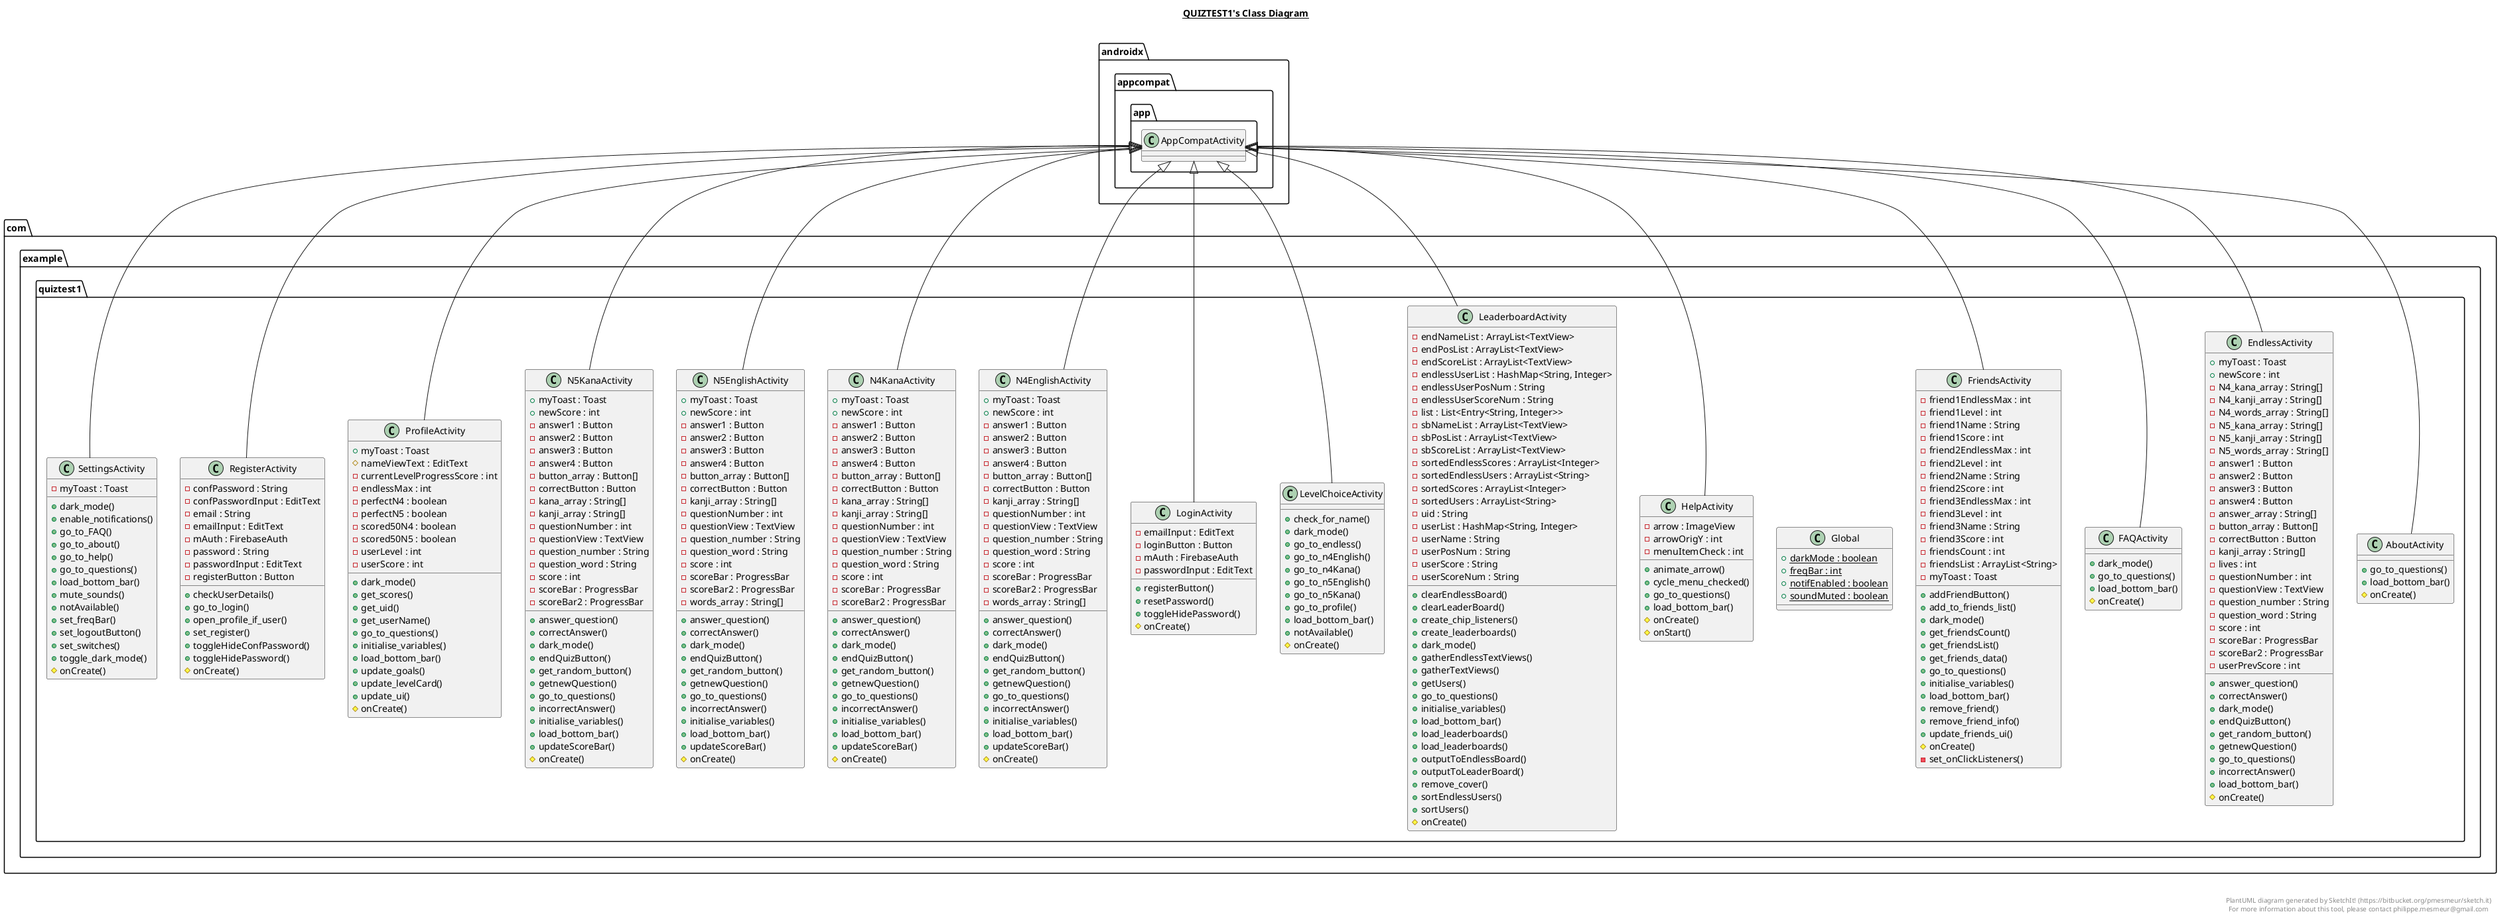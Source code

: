 @startuml

title __QUIZTEST1's Class Diagram__\n

  namespace com.example.quiztest1 {
    class com.example.quiztest1.AboutActivity {
        + go_to_questions()
        + load_bottom_bar()
        # onCreate()
    }
  }
  

  namespace com.example.quiztest1 {
    class com.example.quiztest1.EndlessActivity {
        + myToast : Toast
        + newScore : int
        - N4_kana_array : String[]
        - N4_kanji_array : String[]
        - N4_words_array : String[]
        - N5_kana_array : String[]
        - N5_kanji_array : String[]
        - N5_words_array : String[]
        - answer1 : Button
        - answer2 : Button
        - answer3 : Button
        - answer4 : Button
        - answer_array : String[]
        - button_array : Button[]
        - correctButton : Button
        - kanji_array : String[]
        - lives : int
        - questionNumber : int
        - questionView : TextView
        - question_number : String
        - question_word : String
        - score : int
        - scoreBar : ProgressBar
        - scoreBar2 : ProgressBar
        - userPrevScore : int
        + answer_question()
        + correctAnswer()
        + dark_mode()
        + endQuizButton()
        + get_random_button()
        + getnewQuestion()
        + go_to_questions()
        + incorrectAnswer()
        + load_bottom_bar()
        # onCreate()
    }
  }
  

  namespace com.example.quiztest1 {
    class com.example.quiztest1.FAQActivity {
        + dark_mode()
        + go_to_questions()
        + load_bottom_bar()
        # onCreate()
    }
  }
  

  namespace com.example.quiztest1 {
    class com.example.quiztest1.FriendsActivity {
        - friend1EndlessMax : int
        - friend1Level : int
        - friend1Name : String
        - friend1Score : int
        - friend2EndlessMax : int
        - friend2Level : int
        - friend2Name : String
        - friend2Score : int
        - friend3EndlessMax : int
        - friend3Level : int
        - friend3Name : String
        - friend3Score : int
        - friendsCount : int
        - friendsList : ArrayList<String>
        - myToast : Toast
        + addFriendButton()
        + add_to_friends_list()
        + dark_mode()
        + get_friendsCount()
        + get_friendsList()
        + get_friends_data()
        + go_to_questions()
        + initialise_variables()
        + load_bottom_bar()
        + remove_friend()
        + remove_friend_info()
        + update_friends_ui()
        # onCreate()
        - set_onClickListeners()
    }
  }
  

  namespace com.example.quiztest1 {
    class com.example.quiztest1.Global {
        {static} + darkMode : boolean
        {static} + freqBar : int
        {static} + notifEnabled : boolean
        {static} + soundMuted : boolean
    }
  }
  

  namespace com.example.quiztest1 {
    class com.example.quiztest1.HelpActivity {
        - arrow : ImageView
        - arrowOrigY : int
        - menuItemCheck : int
        + animate_arrow()
        + cycle_menu_checked()
        + go_to_questions()
        + load_bottom_bar()
        # onCreate()
        # onStart()
    }
  }
  

  namespace com.example.quiztest1 {
    class com.example.quiztest1.LeaderboardActivity {
        - endNameList : ArrayList<TextView>
        - endPosList : ArrayList<TextView>
        - endScoreList : ArrayList<TextView>
        - endlessUserList : HashMap<String, Integer>
        - endlessUserPosNum : String
        - endlessUserScoreNum : String
        - list : List<Entry<String, Integer>>
        - sbNameList : ArrayList<TextView>
        - sbPosList : ArrayList<TextView>
        - sbScoreList : ArrayList<TextView>
        - sortedEndlessScores : ArrayList<Integer>
        - sortedEndlessUsers : ArrayList<String>
        - sortedScores : ArrayList<Integer>
        - sortedUsers : ArrayList<String>
        - uid : String
        - userList : HashMap<String, Integer>
        - userName : String
        - userPosNum : String
        - userScore : String
        - userScoreNum : String
        + clearEndlessBoard()
        + clearLeaderBoard()
        + create_chip_listeners()
        + create_leaderboards()
        + dark_mode()
        + gatherEndlessTextViews()
        + gatherTextViews()
        + getUsers()
        + go_to_questions()
        + initialise_variables()
        + load_bottom_bar()
        + load_leaderboards()
        + load_leaderboards()
        + outputToEndlessBoard()
        + outputToLeaderBoard()
        + remove_cover()
        + sortEndlessUsers()
        + sortUsers()
        # onCreate()
    }
  }
  

  namespace com.example.quiztest1 {
    class com.example.quiztest1.LevelChoiceActivity {
        + check_for_name()
        + dark_mode()
        + go_to_endless()
        + go_to_n4English()
        + go_to_n4Kana()
        + go_to_n5English()
        + go_to_n5Kana()
        + go_to_profile()
        + load_bottom_bar()
        + notAvailable()
        # onCreate()
    }
  }
  

  namespace com.example.quiztest1 {
    class com.example.quiztest1.LoginActivity {
        - emailInput : EditText
        - loginButton : Button
        - mAuth : FirebaseAuth
        - passwordInput : EditText
        + registerButton()
        + resetPassword()
        + toggleHidePassword()
        # onCreate()
    }
  }
  

  namespace com.example.quiztest1 {
    class com.example.quiztest1.N4EnglishActivity {
        + myToast : Toast
        + newScore : int
        - answer1 : Button
        - answer2 : Button
        - answer3 : Button
        - answer4 : Button
        - button_array : Button[]
        - correctButton : Button
        - kanji_array : String[]
        - questionNumber : int
        - questionView : TextView
        - question_number : String
        - question_word : String
        - score : int
        - scoreBar : ProgressBar
        - scoreBar2 : ProgressBar
        - words_array : String[]
        + answer_question()
        + correctAnswer()
        + dark_mode()
        + endQuizButton()
        + get_random_button()
        + getnewQuestion()
        + go_to_questions()
        + incorrectAnswer()
        + initialise_variables()
        + load_bottom_bar()
        + updateScoreBar()
        # onCreate()
    }
  }
  

  namespace com.example.quiztest1 {
    class com.example.quiztest1.N4KanaActivity {
        + myToast : Toast
        + newScore : int
        - answer1 : Button
        - answer2 : Button
        - answer3 : Button
        - answer4 : Button
        - button_array : Button[]
        - correctButton : Button
        - kana_array : String[]
        - kanji_array : String[]
        - questionNumber : int
        - questionView : TextView
        - question_number : String
        - question_word : String
        - score : int
        - scoreBar : ProgressBar
        - scoreBar2 : ProgressBar
        + answer_question()
        + correctAnswer()
        + dark_mode()
        + endQuizButton()
        + get_random_button()
        + getnewQuestion()
        + go_to_questions()
        + incorrectAnswer()
        + initialise_variables()
        + load_bottom_bar()
        + updateScoreBar()
        # onCreate()
    }
  }
  

  namespace com.example.quiztest1 {
    class com.example.quiztest1.N5EnglishActivity {
        + myToast : Toast
        + newScore : int
        - answer1 : Button
        - answer2 : Button
        - answer3 : Button
        - answer4 : Button
        - button_array : Button[]
        - correctButton : Button
        - kanji_array : String[]
        - questionNumber : int
        - questionView : TextView
        - question_number : String
        - question_word : String
        - score : int
        - scoreBar : ProgressBar
        - scoreBar2 : ProgressBar
        - words_array : String[]
        + answer_question()
        + correctAnswer()
        + dark_mode()
        + endQuizButton()
        + get_random_button()
        + getnewQuestion()
        + go_to_questions()
        + incorrectAnswer()
        + initialise_variables()
        + load_bottom_bar()
        + updateScoreBar()
        # onCreate()
    }
  }
  

  namespace com.example.quiztest1 {
    class com.example.quiztest1.N5KanaActivity {
        + myToast : Toast
        + newScore : int
        - answer1 : Button
        - answer2 : Button
        - answer3 : Button
        - answer4 : Button
        - button_array : Button[]
        - correctButton : Button
        - kana_array : String[]
        - kanji_array : String[]
        - questionNumber : int
        - questionView : TextView
        - question_number : String
        - question_word : String
        - score : int
        - scoreBar : ProgressBar
        - scoreBar2 : ProgressBar
        + answer_question()
        + correctAnswer()
        + dark_mode()
        + endQuizButton()
        + get_random_button()
        + getnewQuestion()
        + go_to_questions()
        + incorrectAnswer()
        + initialise_variables()
        + load_bottom_bar()
        + updateScoreBar()
        # onCreate()
    }
  }
  

  namespace com.example.quiztest1 {
    class com.example.quiztest1.ProfileActivity {
        + myToast : Toast
        # nameViewText : EditText
        - currentLevelProgressScore : int
        - endlessMax : int
        - perfectN4 : boolean
        - perfectN5 : boolean
        - scored50N4 : boolean
        - scored50N5 : boolean
        - userLevel : int
        - userScore : int
        + dark_mode()
        + get_scores()
        + get_uid()
        + get_userName()
        + go_to_questions()
        + initialise_variables()
        + load_bottom_bar()
        + update_goals()
        + update_levelCard()
        + update_ui()
        # onCreate()
    }
  }
  

  namespace com.example.quiztest1 {
    class com.example.quiztest1.RegisterActivity {
        - confPassword : String
        - confPasswordInput : EditText
        - email : String
        - emailInput : EditText
        - mAuth : FirebaseAuth
        - password : String
        - passwordInput : EditText
        - registerButton : Button
        + checkUserDetails()
        + go_to_login()
        + open_profile_if_user()
        + set_register()
        + toggleHideConfPassword()
        + toggleHidePassword()
        # onCreate()
    }
  }
  

  namespace com.example.quiztest1 {
    class com.example.quiztest1.SettingsActivity {
        - myToast : Toast
        + dark_mode()
        + enable_notifications()
        + go_to_FAQ()
        + go_to_about()
        + go_to_help()
        + go_to_questions()
        + load_bottom_bar()
        + mute_sounds()
        + notAvailable()
        + set_freqBar()
        + set_logoutButton()
        + set_switches()
        + toggle_dark_mode()
        # onCreate()
    }
  }
  

  com.example.quiztest1.AboutActivity -up-|> androidx.appcompat.app.AppCompatActivity
  com.example.quiztest1.EndlessActivity -up-|> androidx.appcompat.app.AppCompatActivity
  com.example.quiztest1.FAQActivity -up-|> androidx.appcompat.app.AppCompatActivity
  com.example.quiztest1.FriendsActivity -up-|> androidx.appcompat.app.AppCompatActivity
  com.example.quiztest1.HelpActivity -up-|> androidx.appcompat.app.AppCompatActivity
  com.example.quiztest1.LeaderboardActivity -up-|> androidx.appcompat.app.AppCompatActivity
  com.example.quiztest1.LevelChoiceActivity -up-|> androidx.appcompat.app.AppCompatActivity
  com.example.quiztest1.LoginActivity -up-|> androidx.appcompat.app.AppCompatActivity
  com.example.quiztest1.N4EnglishActivity -up-|> androidx.appcompat.app.AppCompatActivity
  com.example.quiztest1.N4KanaActivity -up-|> androidx.appcompat.app.AppCompatActivity
  com.example.quiztest1.N5EnglishActivity -up-|> androidx.appcompat.app.AppCompatActivity
  com.example.quiztest1.N5KanaActivity -up-|> androidx.appcompat.app.AppCompatActivity
  com.example.quiztest1.ProfileActivity -up-|> androidx.appcompat.app.AppCompatActivity
  com.example.quiztest1.RegisterActivity -up-|> androidx.appcompat.app.AppCompatActivity
  com.example.quiztest1.SettingsActivity -up-|> androidx.appcompat.app.AppCompatActivity


right footer


PlantUML diagram generated by SketchIt! (https://bitbucket.org/pmesmeur/sketch.it)
For more information about this tool, please contact philippe.mesmeur@gmail.com
endfooter

@enduml
